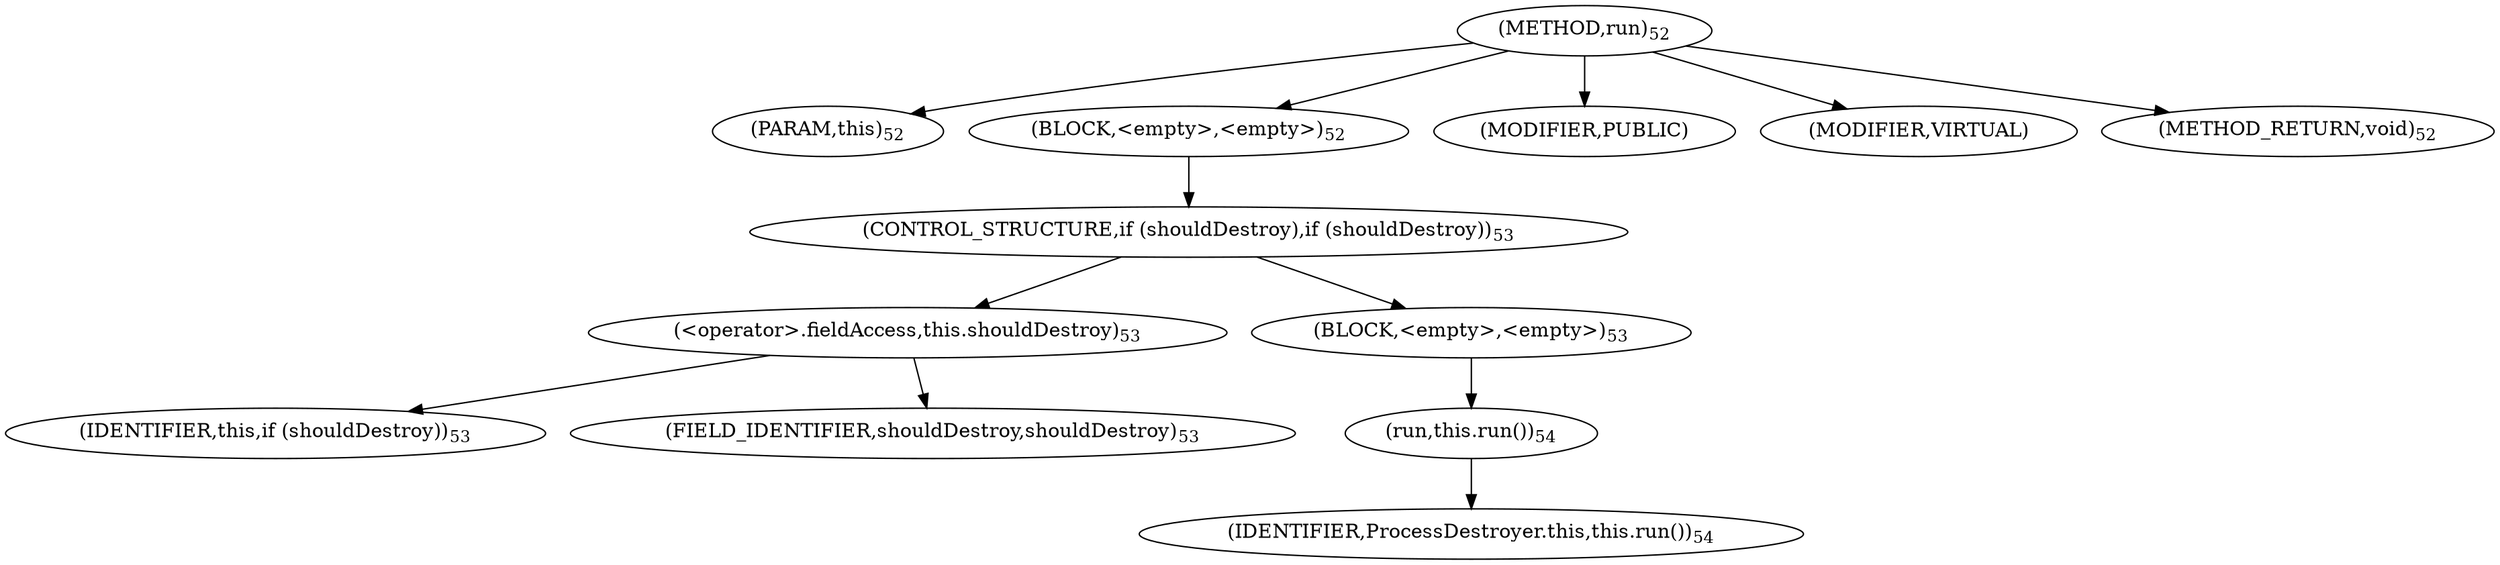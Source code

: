 digraph "run" {  
"121" [label = <(METHOD,run)<SUB>52</SUB>> ]
"6" [label = <(PARAM,this)<SUB>52</SUB>> ]
"122" [label = <(BLOCK,&lt;empty&gt;,&lt;empty&gt;)<SUB>52</SUB>> ]
"123" [label = <(CONTROL_STRUCTURE,if (shouldDestroy),if (shouldDestroy))<SUB>53</SUB>> ]
"124" [label = <(&lt;operator&gt;.fieldAccess,this.shouldDestroy)<SUB>53</SUB>> ]
"125" [label = <(IDENTIFIER,this,if (shouldDestroy))<SUB>53</SUB>> ]
"126" [label = <(FIELD_IDENTIFIER,shouldDestroy,shouldDestroy)<SUB>53</SUB>> ]
"127" [label = <(BLOCK,&lt;empty&gt;,&lt;empty&gt;)<SUB>53</SUB>> ]
"128" [label = <(run,this.run())<SUB>54</SUB>> ]
"5" [label = <(IDENTIFIER,ProcessDestroyer.this,this.run())<SUB>54</SUB>> ]
"129" [label = <(MODIFIER,PUBLIC)> ]
"130" [label = <(MODIFIER,VIRTUAL)> ]
"131" [label = <(METHOD_RETURN,void)<SUB>52</SUB>> ]
  "121" -> "6" 
  "121" -> "122" 
  "121" -> "129" 
  "121" -> "130" 
  "121" -> "131" 
  "122" -> "123" 
  "123" -> "124" 
  "123" -> "127" 
  "124" -> "125" 
  "124" -> "126" 
  "127" -> "128" 
  "128" -> "5" 
}
